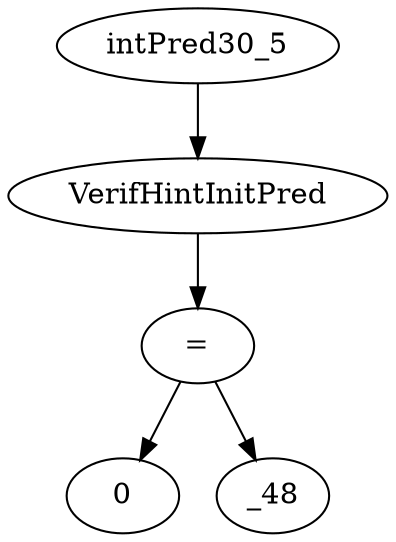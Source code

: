 digraph dag {
0 [label="intPred30_5"];
1 [label="VerifHintInitPred"];
2 [label="="];
3 [label="0"];
4 [label="_48"];
"0" -> "1"[label=""]
"1" -> "2"[label=""]
"2" -> "4"[label=""]
"2" -> "3"[label=""]
}
